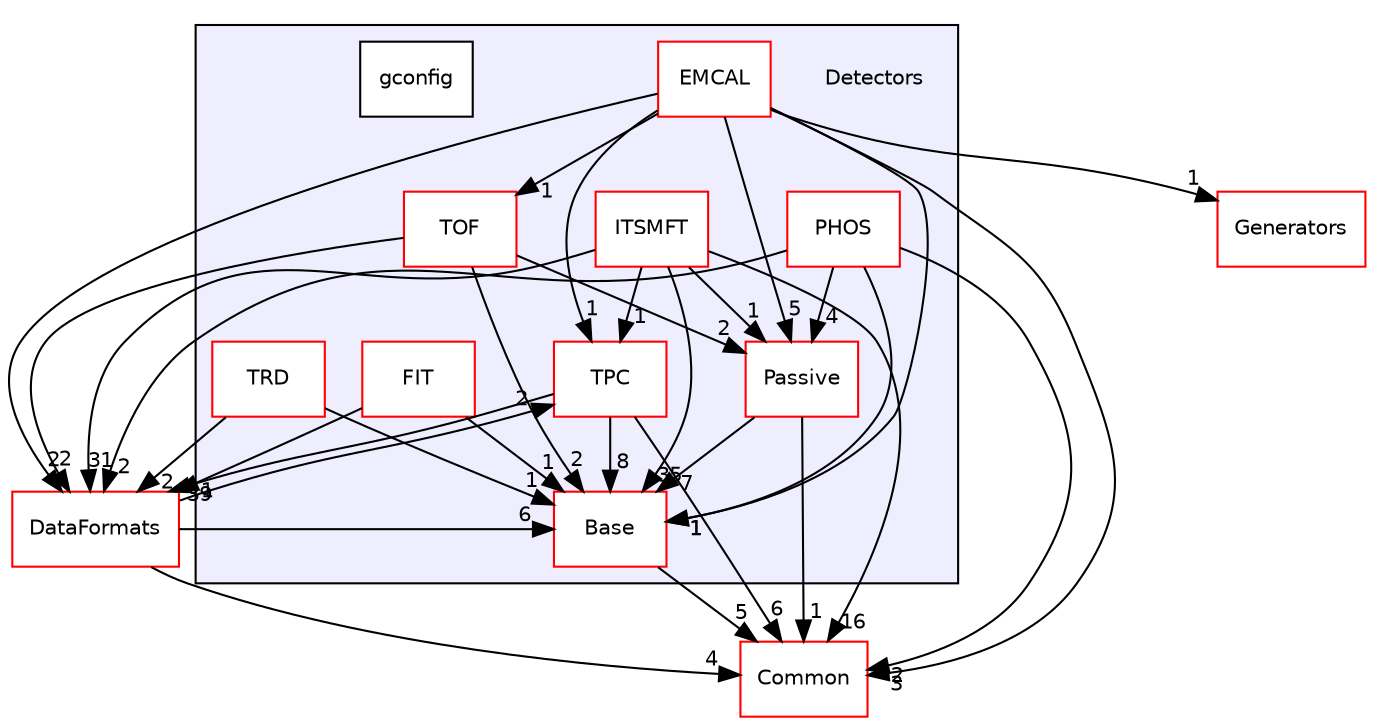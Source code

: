 digraph "/home/travis/build/AliceO2Group/AliceO2/Detectors" {
  bgcolor=transparent;
  compound=true
  node [ fontsize="10", fontname="Helvetica"];
  edge [ labelfontsize="10", labelfontname="Helvetica"];
  subgraph clusterdir_051dca18e802f8e9474f2e30d29c04e0 {
    graph [ bgcolor="#eeeeff", pencolor="black", label="" URL="dir_051dca18e802f8e9474f2e30d29c04e0.html"];
    dir_051dca18e802f8e9474f2e30d29c04e0 [shape=plaintext label="Detectors"];
    dir_37c90836491b695b472bf98d1be8336b [shape=box label="Base" color="red" fillcolor="white" style="filled" URL="dir_37c90836491b695b472bf98d1be8336b.html"];
    dir_088378b58cb1ba39db48039cbd66d10f [shape=box label="EMCAL" color="red" fillcolor="white" style="filled" URL="dir_088378b58cb1ba39db48039cbd66d10f.html"];
    dir_d14e88a79bca429480864605ee348cef [shape=box label="FIT" color="red" fillcolor="white" style="filled" URL="dir_d14e88a79bca429480864605ee348cef.html"];
    dir_fda58d415f46ed5554e220ec8997f6b0 [shape=box label="gconfig" color="black" fillcolor="white" style="filled" URL="dir_fda58d415f46ed5554e220ec8997f6b0.html"];
    dir_1306292b77b40360479b729ac9ee7efe [shape=box label="ITSMFT" color="red" fillcolor="white" style="filled" URL="dir_1306292b77b40360479b729ac9ee7efe.html"];
    dir_f01815b857f9009bea48e2cb39492245 [shape=box label="Passive" color="red" fillcolor="white" style="filled" URL="dir_f01815b857f9009bea48e2cb39492245.html"];
    dir_cd3c152a7db0580c86a4c50ad0325149 [shape=box label="PHOS" color="red" fillcolor="white" style="filled" URL="dir_cd3c152a7db0580c86a4c50ad0325149.html"];
    dir_577c839d346a264df4e9e588ca2a45dd [shape=box label="TOF" color="red" fillcolor="white" style="filled" URL="dir_577c839d346a264df4e9e588ca2a45dd.html"];
    dir_a597e8e061b11201a1dff411feb10d0b [shape=box label="TPC" color="red" fillcolor="white" style="filled" URL="dir_a597e8e061b11201a1dff411feb10d0b.html"];
    dir_69dd0583e11051991bf4c0cf23c50933 [shape=box label="TRD" color="red" fillcolor="white" style="filled" URL="dir_69dd0583e11051991bf4c0cf23c50933.html"];
  }
  dir_0b342c6c6b7d2278121a0bb9c4985063 [shape=box label="Generators" color="red" URL="dir_0b342c6c6b7d2278121a0bb9c4985063.html"];
  dir_4ab6b4cc6a7edbff49100e9123df213f [shape=box label="Common" color="red" URL="dir_4ab6b4cc6a7edbff49100e9123df213f.html"];
  dir_2171f7ec022c5423887b07c69b2f5b48 [shape=box label="DataFormats" color="red" URL="dir_2171f7ec022c5423887b07c69b2f5b48.html"];
  dir_69dd0583e11051991bf4c0cf23c50933->dir_37c90836491b695b472bf98d1be8336b [headlabel="1", labeldistance=1.5 headhref="dir_000108_000067.html"];
  dir_69dd0583e11051991bf4c0cf23c50933->dir_2171f7ec022c5423887b07c69b2f5b48 [headlabel="2", labeldistance=1.5 headhref="dir_000108_000038.html"];
  dir_088378b58cb1ba39db48039cbd66d10f->dir_0b342c6c6b7d2278121a0bb9c4985063 [headlabel="1", labeldistance=1.5 headhref="dir_000070_000268.html"];
  dir_088378b58cb1ba39db48039cbd66d10f->dir_4ab6b4cc6a7edbff49100e9123df213f [headlabel="3", labeldistance=1.5 headhref="dir_000070_000016.html"];
  dir_088378b58cb1ba39db48039cbd66d10f->dir_a597e8e061b11201a1dff411feb10d0b [headlabel="1", labeldistance=1.5 headhref="dir_000070_000079.html"];
  dir_088378b58cb1ba39db48039cbd66d10f->dir_37c90836491b695b472bf98d1be8336b [headlabel="1", labeldistance=1.5 headhref="dir_000070_000067.html"];
  dir_088378b58cb1ba39db48039cbd66d10f->dir_577c839d346a264df4e9e588ca2a45dd [headlabel="1", labeldistance=1.5 headhref="dir_000070_000101.html"];
  dir_088378b58cb1ba39db48039cbd66d10f->dir_f01815b857f9009bea48e2cb39492245 [headlabel="5", labeldistance=1.5 headhref="dir_000070_000187.html"];
  dir_088378b58cb1ba39db48039cbd66d10f->dir_2171f7ec022c5423887b07c69b2f5b48 [headlabel="2", labeldistance=1.5 headhref="dir_000070_000038.html"];
  dir_d14e88a79bca429480864605ee348cef->dir_37c90836491b695b472bf98d1be8336b [headlabel="1", labeldistance=1.5 headhref="dir_000086_000067.html"];
  dir_d14e88a79bca429480864605ee348cef->dir_2171f7ec022c5423887b07c69b2f5b48 [headlabel="1", labeldistance=1.5 headhref="dir_000086_000038.html"];
  dir_a597e8e061b11201a1dff411feb10d0b->dir_4ab6b4cc6a7edbff49100e9123df213f [headlabel="6", labeldistance=1.5 headhref="dir_000079_000016.html"];
  dir_a597e8e061b11201a1dff411feb10d0b->dir_37c90836491b695b472bf98d1be8336b [headlabel="8", labeldistance=1.5 headhref="dir_000079_000067.html"];
  dir_a597e8e061b11201a1dff411feb10d0b->dir_2171f7ec022c5423887b07c69b2f5b48 [headlabel="39", labeldistance=1.5 headhref="dir_000079_000038.html"];
  dir_37c90836491b695b472bf98d1be8336b->dir_4ab6b4cc6a7edbff49100e9123df213f [headlabel="5", labeldistance=1.5 headhref="dir_000067_000016.html"];
  dir_1306292b77b40360479b729ac9ee7efe->dir_4ab6b4cc6a7edbff49100e9123df213f [headlabel="16", labeldistance=1.5 headhref="dir_000074_000016.html"];
  dir_1306292b77b40360479b729ac9ee7efe->dir_a597e8e061b11201a1dff411feb10d0b [headlabel="1", labeldistance=1.5 headhref="dir_000074_000079.html"];
  dir_1306292b77b40360479b729ac9ee7efe->dir_37c90836491b695b472bf98d1be8336b [headlabel="35", labeldistance=1.5 headhref="dir_000074_000067.html"];
  dir_1306292b77b40360479b729ac9ee7efe->dir_f01815b857f9009bea48e2cb39492245 [headlabel="1", labeldistance=1.5 headhref="dir_000074_000187.html"];
  dir_1306292b77b40360479b729ac9ee7efe->dir_2171f7ec022c5423887b07c69b2f5b48 [headlabel="31", labeldistance=1.5 headhref="dir_000074_000038.html"];
  dir_577c839d346a264df4e9e588ca2a45dd->dir_37c90836491b695b472bf98d1be8336b [headlabel="2", labeldistance=1.5 headhref="dir_000101_000067.html"];
  dir_577c839d346a264df4e9e588ca2a45dd->dir_f01815b857f9009bea48e2cb39492245 [headlabel="2", labeldistance=1.5 headhref="dir_000101_000187.html"];
  dir_577c839d346a264df4e9e588ca2a45dd->dir_2171f7ec022c5423887b07c69b2f5b48 [headlabel="2", labeldistance=1.5 headhref="dir_000101_000038.html"];
  dir_cd3c152a7db0580c86a4c50ad0325149->dir_4ab6b4cc6a7edbff49100e9123df213f [headlabel="2", labeldistance=1.5 headhref="dir_000097_000016.html"];
  dir_cd3c152a7db0580c86a4c50ad0325149->dir_37c90836491b695b472bf98d1be8336b [headlabel="1", labeldistance=1.5 headhref="dir_000097_000067.html"];
  dir_cd3c152a7db0580c86a4c50ad0325149->dir_f01815b857f9009bea48e2cb39492245 [headlabel="4", labeldistance=1.5 headhref="dir_000097_000187.html"];
  dir_cd3c152a7db0580c86a4c50ad0325149->dir_2171f7ec022c5423887b07c69b2f5b48 [headlabel="2", labeldistance=1.5 headhref="dir_000097_000038.html"];
  dir_f01815b857f9009bea48e2cb39492245->dir_4ab6b4cc6a7edbff49100e9123df213f [headlabel="1", labeldistance=1.5 headhref="dir_000187_000016.html"];
  dir_f01815b857f9009bea48e2cb39492245->dir_37c90836491b695b472bf98d1be8336b [headlabel="7", labeldistance=1.5 headhref="dir_000187_000067.html"];
  dir_2171f7ec022c5423887b07c69b2f5b48->dir_4ab6b4cc6a7edbff49100e9123df213f [headlabel="4", labeldistance=1.5 headhref="dir_000038_000016.html"];
  dir_2171f7ec022c5423887b07c69b2f5b48->dir_a597e8e061b11201a1dff411feb10d0b [headlabel="2", labeldistance=1.5 headhref="dir_000038_000079.html"];
  dir_2171f7ec022c5423887b07c69b2f5b48->dir_37c90836491b695b472bf98d1be8336b [headlabel="6", labeldistance=1.5 headhref="dir_000038_000067.html"];
}
